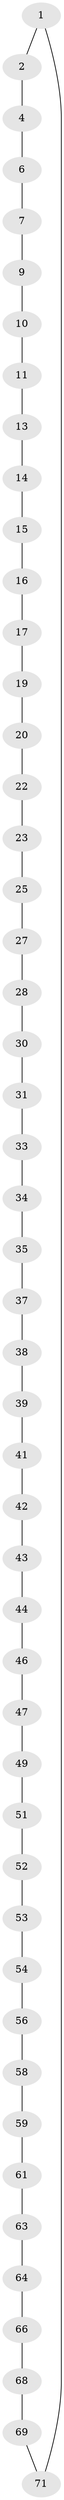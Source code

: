 // Generated by graph-tools (version 1.1) at 2025/24/03/03/25 07:24:19]
// undirected, 49 vertices, 49 edges
graph export_dot {
graph [start="1"]
  node [color=gray90,style=filled];
  1;
  2 [super="+3"];
  4 [super="+5"];
  6;
  7 [super="+8"];
  9;
  10;
  11 [super="+12"];
  13;
  14;
  15;
  16;
  17 [super="+18"];
  19;
  20 [super="+21"];
  22;
  23 [super="+24"];
  25 [super="+26"];
  27;
  28 [super="+29"];
  30;
  31 [super="+32"];
  33;
  34;
  35 [super="+36"];
  37;
  38;
  39 [super="+40"];
  41;
  42;
  43;
  44 [super="+45"];
  46;
  47 [super="+48"];
  49 [super="+50"];
  51;
  52;
  53;
  54 [super="+55"];
  56 [super="+57"];
  58;
  59 [super="+60"];
  61 [super="+62"];
  63;
  64 [super="+65"];
  66 [super="+67"];
  68;
  69 [super="+70"];
  71;
  1 -- 2;
  1 -- 71;
  2 -- 4;
  4 -- 6;
  6 -- 7;
  7 -- 9;
  9 -- 10;
  10 -- 11;
  11 -- 13;
  13 -- 14;
  14 -- 15;
  15 -- 16;
  16 -- 17;
  17 -- 19;
  19 -- 20;
  20 -- 22;
  22 -- 23;
  23 -- 25;
  25 -- 27;
  27 -- 28;
  28 -- 30;
  30 -- 31;
  31 -- 33;
  33 -- 34;
  34 -- 35;
  35 -- 37;
  37 -- 38;
  38 -- 39;
  39 -- 41;
  41 -- 42;
  42 -- 43;
  43 -- 44;
  44 -- 46;
  46 -- 47;
  47 -- 49;
  49 -- 51;
  51 -- 52;
  52 -- 53;
  53 -- 54;
  54 -- 56;
  56 -- 58;
  58 -- 59;
  59 -- 61;
  61 -- 63;
  63 -- 64;
  64 -- 66;
  66 -- 68;
  68 -- 69;
  69 -- 71;
}
